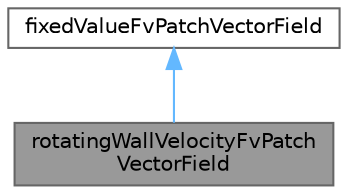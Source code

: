 digraph "rotatingWallVelocityFvPatchVectorField"
{
 // LATEX_PDF_SIZE
  bgcolor="transparent";
  edge [fontname=Helvetica,fontsize=10,labelfontname=Helvetica,labelfontsize=10];
  node [fontname=Helvetica,fontsize=10,shape=box,height=0.2,width=0.4];
  Node1 [id="Node000001",label="rotatingWallVelocityFvPatch\lVectorField",height=0.2,width=0.4,color="gray40", fillcolor="grey60", style="filled", fontcolor="black",tooltip="This boundary condition provides a rotational velocity condition."];
  Node2 -> Node1 [id="edge1_Node000001_Node000002",dir="back",color="steelblue1",style="solid",tooltip=" "];
  Node2 [id="Node000002",label="fixedValueFvPatchVectorField",height=0.2,width=0.4,color="gray40", fillcolor="white", style="filled",tooltip=" "];
}
